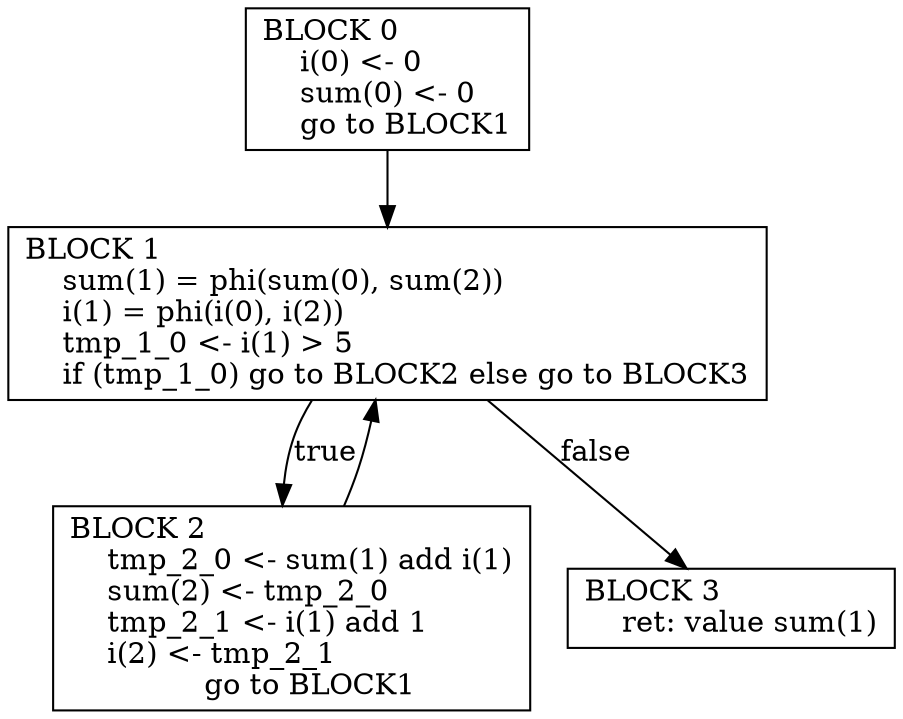digraph G{
node [shape=box nojustify=false]
0 [label="BLOCK 0\l    i(0) <- 0\l    sum(0) <- 0\l    go to BLOCK1"]
0 -> 1
1 [label="BLOCK 1\l    sum(1) = phi(sum(0), sum(2))\l    i(1) = phi(i(0), i(2))\l    tmp_1_0 <- i(1) > 5\l    if (tmp_1_0) go to BLOCK2 else go to BLOCK3"]
1 -> 2 [label=true]
1 -> 3 [label=false]
2 [label="BLOCK 2\l    tmp_2_0 <- sum(1) add i(1)\l    sum(2) <- tmp_2_0\l    tmp_2_1 <- i(1) add 1\l    i(2) <- tmp_2_1\l    go to BLOCK1"]
2 -> 1
3 [label="BLOCK 3\l    ret: value sum(1)"]
}
